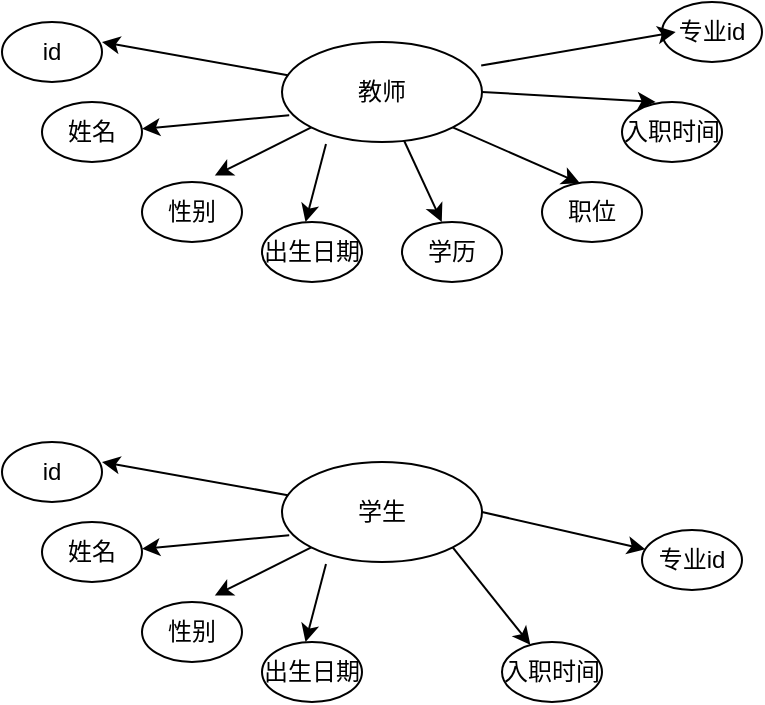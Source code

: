 <mxfile version="16.5.1" type="device"><diagram id="x8Jjq8fpHaDlx2RiXgc_" name="第 1 页"><mxGraphModel dx="1038" dy="660" grid="1" gridSize="10" guides="1" tooltips="1" connect="1" arrows="1" fold="1" page="1" pageScale="1" pageWidth="1169" pageHeight="827" math="0" shadow="0"><root><mxCell id="0"/><mxCell id="1" parent="0"/><mxCell id="HHNJELnzOPXHOgSBv8bZ-108" value="教师" style="ellipse;whiteSpace=wrap;html=1;" parent="1" vertex="1"><mxGeometry x="420" y="170" width="100" height="50" as="geometry"/></mxCell><mxCell id="HHNJELnzOPXHOgSBv8bZ-118" value="id" style="ellipse;whiteSpace=wrap;html=1;" parent="1" vertex="1"><mxGeometry x="280" y="160" width="50" height="30" as="geometry"/></mxCell><mxCell id="HHNJELnzOPXHOgSBv8bZ-119" value="姓名" style="ellipse;whiteSpace=wrap;html=1;" parent="1" vertex="1"><mxGeometry x="300" y="200" width="50" height="30" as="geometry"/></mxCell><mxCell id="HHNJELnzOPXHOgSBv8bZ-120" value="性别" style="ellipse;whiteSpace=wrap;html=1;" parent="1" vertex="1"><mxGeometry x="350" y="240" width="50" height="30" as="geometry"/></mxCell><mxCell id="HHNJELnzOPXHOgSBv8bZ-121" value="出生日期" style="ellipse;whiteSpace=wrap;html=1;" parent="1" vertex="1"><mxGeometry x="410" y="260" width="50" height="30" as="geometry"/></mxCell><mxCell id="HHNJELnzOPXHOgSBv8bZ-122" value="学历" style="ellipse;whiteSpace=wrap;html=1;" parent="1" vertex="1"><mxGeometry x="480" y="260" width="50" height="30" as="geometry"/></mxCell><mxCell id="HHNJELnzOPXHOgSBv8bZ-123" value="职位" style="ellipse;whiteSpace=wrap;html=1;" parent="1" vertex="1"><mxGeometry x="550" y="240" width="50" height="30" as="geometry"/></mxCell><mxCell id="HHNJELnzOPXHOgSBv8bZ-124" value="入职时间" style="ellipse;whiteSpace=wrap;html=1;" parent="1" vertex="1"><mxGeometry x="590" y="200" width="50" height="30" as="geometry"/></mxCell><mxCell id="HHNJELnzOPXHOgSBv8bZ-125" value="专业id" style="ellipse;whiteSpace=wrap;html=1;" parent="1" vertex="1"><mxGeometry x="610" y="150" width="50" height="30" as="geometry"/></mxCell><mxCell id="HHNJELnzOPXHOgSBv8bZ-127" value="" style="endArrow=classic;html=1;rounded=0;" parent="1" source="HHNJELnzOPXHOgSBv8bZ-108" edge="1"><mxGeometry width="50" height="50" relative="1" as="geometry"><mxPoint x="370" y="130" as="sourcePoint"/><mxPoint x="330" y="170" as="targetPoint"/></mxGeometry></mxCell><mxCell id="HHNJELnzOPXHOgSBv8bZ-128" value="" style="endArrow=classic;html=1;rounded=0;exitX=0.036;exitY=0.732;exitDx=0;exitDy=0;exitPerimeter=0;" parent="1" source="HHNJELnzOPXHOgSBv8bZ-108" edge="1"><mxGeometry width="50" height="50" relative="1" as="geometry"><mxPoint x="442.913" y="230.002" as="sourcePoint"/><mxPoint x="350" y="213.41" as="targetPoint"/></mxGeometry></mxCell><mxCell id="HHNJELnzOPXHOgSBv8bZ-129" value="" style="endArrow=classic;html=1;rounded=0;exitX=0;exitY=1;exitDx=0;exitDy=0;" parent="1" source="HHNJELnzOPXHOgSBv8bZ-108" edge="1"><mxGeometry width="50" height="50" relative="1" as="geometry"><mxPoint x="460.0" y="230.0" as="sourcePoint"/><mxPoint x="386.4" y="236.81" as="targetPoint"/></mxGeometry></mxCell><mxCell id="HHNJELnzOPXHOgSBv8bZ-130" value="" style="endArrow=classic;html=1;rounded=0;exitX=0.22;exitY=1.02;exitDx=0;exitDy=0;exitPerimeter=0;" parent="1" source="HHNJELnzOPXHOgSBv8bZ-108" edge="1"><mxGeometry width="50" height="50" relative="1" as="geometry"><mxPoint x="480.005" y="235.868" as="sourcePoint"/><mxPoint x="431.76" y="260.0" as="targetPoint"/></mxGeometry></mxCell><mxCell id="HHNJELnzOPXHOgSBv8bZ-131" value="" style="endArrow=classic;html=1;rounded=0;" parent="1" source="HHNJELnzOPXHOgSBv8bZ-108" edge="1"><mxGeometry width="50" height="50" relative="1" as="geometry"><mxPoint x="510.12" y="221" as="sourcePoint"/><mxPoint x="499.88" y="260" as="targetPoint"/></mxGeometry></mxCell><mxCell id="HHNJELnzOPXHOgSBv8bZ-132" value="" style="endArrow=classic;html=1;rounded=0;exitX=1;exitY=1;exitDx=0;exitDy=0;" parent="1" source="HHNJELnzOPXHOgSBv8bZ-108" edge="1"><mxGeometry width="50" height="50" relative="1" as="geometry"><mxPoint x="549.996" y="200.0" as="sourcePoint"/><mxPoint x="568.99" y="240.6" as="targetPoint"/></mxGeometry></mxCell><mxCell id="HHNJELnzOPXHOgSBv8bZ-133" value="" style="endArrow=classic;html=1;rounded=0;exitX=1;exitY=0.5;exitDx=0;exitDy=0;" parent="1" source="HHNJELnzOPXHOgSBv8bZ-108" edge="1"><mxGeometry width="50" height="50" relative="1" as="geometry"><mxPoint x="543.185" y="172.078" as="sourcePoint"/><mxPoint x="606.82" y="200.0" as="targetPoint"/></mxGeometry></mxCell><mxCell id="HHNJELnzOPXHOgSBv8bZ-134" value="" style="endArrow=classic;html=1;rounded=0;exitX=0.996;exitY=0.236;exitDx=0;exitDy=0;exitPerimeter=0;" parent="1" source="HHNJELnzOPXHOgSBv8bZ-108" edge="1"><mxGeometry width="50" height="50" relative="1" as="geometry"><mxPoint x="530" y="160" as="sourcePoint"/><mxPoint x="616.82" y="165" as="targetPoint"/></mxGeometry></mxCell><mxCell id="YwZ2MHpi8kBbkLldTKiP-1" value="学生" style="ellipse;whiteSpace=wrap;html=1;" vertex="1" parent="1"><mxGeometry x="420" y="380" width="100" height="50" as="geometry"/></mxCell><mxCell id="YwZ2MHpi8kBbkLldTKiP-2" value="id" style="ellipse;whiteSpace=wrap;html=1;" vertex="1" parent="1"><mxGeometry x="280" y="370" width="50" height="30" as="geometry"/></mxCell><mxCell id="YwZ2MHpi8kBbkLldTKiP-3" value="姓名" style="ellipse;whiteSpace=wrap;html=1;" vertex="1" parent="1"><mxGeometry x="300" y="410" width="50" height="30" as="geometry"/></mxCell><mxCell id="YwZ2MHpi8kBbkLldTKiP-4" value="性别" style="ellipse;whiteSpace=wrap;html=1;" vertex="1" parent="1"><mxGeometry x="350" y="450" width="50" height="30" as="geometry"/></mxCell><mxCell id="YwZ2MHpi8kBbkLldTKiP-5" value="出生日期" style="ellipse;whiteSpace=wrap;html=1;" vertex="1" parent="1"><mxGeometry x="410" y="470" width="50" height="30" as="geometry"/></mxCell><mxCell id="YwZ2MHpi8kBbkLldTKiP-8" value="入职时间" style="ellipse;whiteSpace=wrap;html=1;" vertex="1" parent="1"><mxGeometry x="530" y="470" width="50" height="30" as="geometry"/></mxCell><mxCell id="YwZ2MHpi8kBbkLldTKiP-9" value="专业id" style="ellipse;whiteSpace=wrap;html=1;" vertex="1" parent="1"><mxGeometry x="600" y="414" width="50" height="30" as="geometry"/></mxCell><mxCell id="YwZ2MHpi8kBbkLldTKiP-10" value="" style="endArrow=classic;html=1;rounded=0;" edge="1" parent="1" source="YwZ2MHpi8kBbkLldTKiP-1"><mxGeometry width="50" height="50" relative="1" as="geometry"><mxPoint x="370" y="340" as="sourcePoint"/><mxPoint x="330" y="380" as="targetPoint"/></mxGeometry></mxCell><mxCell id="YwZ2MHpi8kBbkLldTKiP-11" value="" style="endArrow=classic;html=1;rounded=0;exitX=0.036;exitY=0.732;exitDx=0;exitDy=0;exitPerimeter=0;" edge="1" parent="1" source="YwZ2MHpi8kBbkLldTKiP-1"><mxGeometry width="50" height="50" relative="1" as="geometry"><mxPoint x="442.913" y="440.002" as="sourcePoint"/><mxPoint x="350" y="423.41" as="targetPoint"/></mxGeometry></mxCell><mxCell id="YwZ2MHpi8kBbkLldTKiP-12" value="" style="endArrow=classic;html=1;rounded=0;exitX=0;exitY=1;exitDx=0;exitDy=0;" edge="1" parent="1" source="YwZ2MHpi8kBbkLldTKiP-1"><mxGeometry width="50" height="50" relative="1" as="geometry"><mxPoint x="460.0" y="440" as="sourcePoint"/><mxPoint x="386.4" y="446.81" as="targetPoint"/></mxGeometry></mxCell><mxCell id="YwZ2MHpi8kBbkLldTKiP-13" value="" style="endArrow=classic;html=1;rounded=0;exitX=0.22;exitY=1.02;exitDx=0;exitDy=0;exitPerimeter=0;" edge="1" parent="1" source="YwZ2MHpi8kBbkLldTKiP-1"><mxGeometry width="50" height="50" relative="1" as="geometry"><mxPoint x="480.005" y="445.868" as="sourcePoint"/><mxPoint x="431.76" y="470" as="targetPoint"/></mxGeometry></mxCell><mxCell id="YwZ2MHpi8kBbkLldTKiP-16" value="" style="endArrow=classic;html=1;rounded=0;exitX=1;exitY=1;exitDx=0;exitDy=0;" edge="1" parent="1" source="YwZ2MHpi8kBbkLldTKiP-1" target="YwZ2MHpi8kBbkLldTKiP-8"><mxGeometry width="50" height="50" relative="1" as="geometry"><mxPoint x="543.185" y="382.078" as="sourcePoint"/><mxPoint x="606.82" y="410" as="targetPoint"/></mxGeometry></mxCell><mxCell id="YwZ2MHpi8kBbkLldTKiP-17" value="" style="endArrow=classic;html=1;rounded=0;exitX=1;exitY=0.5;exitDx=0;exitDy=0;" edge="1" parent="1" source="YwZ2MHpi8kBbkLldTKiP-1" target="YwZ2MHpi8kBbkLldTKiP-9"><mxGeometry width="50" height="50" relative="1" as="geometry"><mxPoint x="530" y="370" as="sourcePoint"/><mxPoint x="616.82" y="375" as="targetPoint"/></mxGeometry></mxCell></root></mxGraphModel></diagram></mxfile>